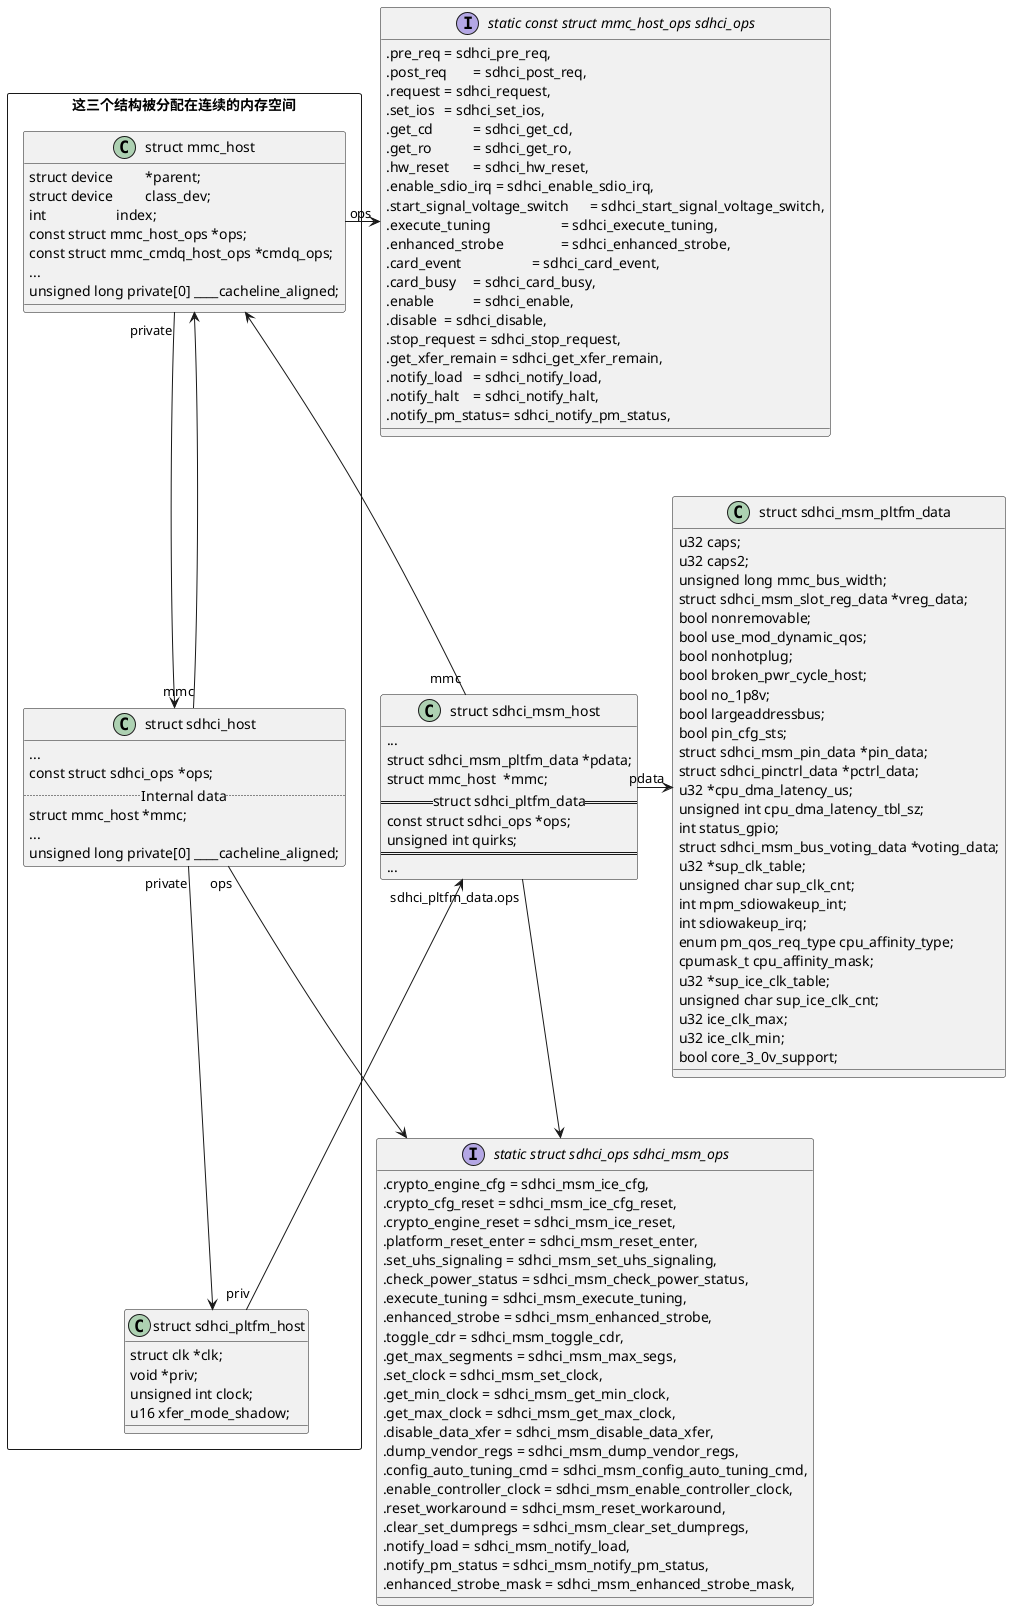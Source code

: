 @startuml

package "这三个结构被分配在连续的内存空间" <<Rectangle>> {
    class "struct mmc_host" as mmc {
        struct device		*parent;
        struct device		class_dev;
        int			index;
        const struct mmc_host_ops *ops;
        const struct mmc_cmdq_host_ops *cmdq_ops;
        ...
        unsigned long private[0] ____cacheline_aligned;
    }

    class "struct sdhci_host" as host {
        ...
        const struct sdhci_ops *ops;
        ..Internal data..
        struct mmc_host *mmc;
        ...
        unsigned long private[0] ____cacheline_aligned;
    }

    class "struct sdhci_pltfm_host" as pltfm_host {
        struct clk *clk;
        void *priv;
        unsigned int clock;
        u16 xfer_mode_shadow;
    }
}

class "struct sdhci_msm_host" as msm_host {
    ...
    struct sdhci_msm_pltfm_data *pdata;
    struct mmc_host  *mmc;
    ==struct sdhci_pltfm_data==
    const struct sdhci_ops *ops;
    unsigned int quirks;
    ==
    ...
}

class "struct sdhci_msm_pltfm_data" as pdata {
    u32 caps;
    u32 caps2;
    unsigned long mmc_bus_width;
    struct sdhci_msm_slot_reg_data *vreg_data;
    bool nonremovable;
    bool use_mod_dynamic_qos;
    bool nonhotplug;
    bool broken_pwr_cycle_host;
    bool no_1p8v;
    bool largeaddressbus;
    bool pin_cfg_sts;
    struct sdhci_msm_pin_data *pin_data;
    struct sdhci_pinctrl_data *pctrl_data;
    u32 *cpu_dma_latency_us;
    unsigned int cpu_dma_latency_tbl_sz;
    int status_gpio;
    struct sdhci_msm_bus_voting_data *voting_data;
    u32 *sup_clk_table;
    unsigned char sup_clk_cnt;
    int mpm_sdiowakeup_int;
    int sdiowakeup_irq;
    enum pm_qos_req_type cpu_affinity_type;
    cpumask_t cpu_affinity_mask;
    u32 *sup_ice_clk_table;
    unsigned char sup_ice_clk_cnt;
    u32 ice_clk_max;
    u32 ice_clk_min;
    bool core_3_0v_support;
}

interface "static const struct mmc_host_ops sdhci_ops" as sdhci_ops {
    .pre_req	= sdhci_pre_req,
    .post_req	= sdhci_post_req,
    .request	= sdhci_request,
    .set_ios	= sdhci_set_ios,
    .get_cd		= sdhci_get_cd,
    .get_ro		= sdhci_get_ro,
    .hw_reset	= sdhci_hw_reset,
    .enable_sdio_irq = sdhci_enable_sdio_irq,
    .start_signal_voltage_switch	= sdhci_start_signal_voltage_switch,
    .execute_tuning			= sdhci_execute_tuning,
    .enhanced_strobe		= sdhci_enhanced_strobe,
    .card_event			= sdhci_card_event,
    .card_busy	= sdhci_card_busy,
    .enable		= sdhci_enable,
    .disable	= sdhci_disable,
    .stop_request = sdhci_stop_request,
    .get_xfer_remain = sdhci_get_xfer_remain,
    .notify_load	= sdhci_notify_load,
    .notify_halt	= sdhci_notify_halt,
    .notify_pm_status	= sdhci_notify_pm_status,
}

interface "static struct sdhci_ops sdhci_msm_ops" as sdhci_msm_ops {
    .crypto_engine_cfg = sdhci_msm_ice_cfg,
    .crypto_cfg_reset = sdhci_msm_ice_cfg_reset,
    .crypto_engine_reset = sdhci_msm_ice_reset,
    .platform_reset_enter = sdhci_msm_reset_enter,
    .set_uhs_signaling = sdhci_msm_set_uhs_signaling,
    .check_power_status = sdhci_msm_check_power_status,
    .execute_tuning = sdhci_msm_execute_tuning,
    .enhanced_strobe = sdhci_msm_enhanced_strobe,
    .toggle_cdr = sdhci_msm_toggle_cdr,
    .get_max_segments = sdhci_msm_max_segs,
    .set_clock = sdhci_msm_set_clock,
    .get_min_clock = sdhci_msm_get_min_clock,
    .get_max_clock = sdhci_msm_get_max_clock,
    .disable_data_xfer = sdhci_msm_disable_data_xfer,
    .dump_vendor_regs = sdhci_msm_dump_vendor_regs,
    .config_auto_tuning_cmd = sdhci_msm_config_auto_tuning_cmd,
    .enable_controller_clock = sdhci_msm_enable_controller_clock,
    .reset_workaround = sdhci_msm_reset_workaround,
    .clear_set_dumpregs = sdhci_msm_clear_set_dumpregs,
    .notify_load = sdhci_msm_notify_load,
    .notify_pm_status = sdhci_msm_notify_pm_status,
    .enhanced_strobe_mask = sdhci_msm_enhanced_strobe_mask,
}

mmc "ops" -right-> sdhci_ops
mmc "private" -down-> host
host "private" -down-> pltfm_host
host "ops" --> sdhci_msm_ops
host "mmc" -up-> mmc
pltfm_host "priv" -right-> msm_host
msm_host "pdata" -right-> pdata
msm_host "mmc" --> mmc
msm_host "sdhci_pltfm_data.ops" --> sdhci_msm_ops


@enduml
